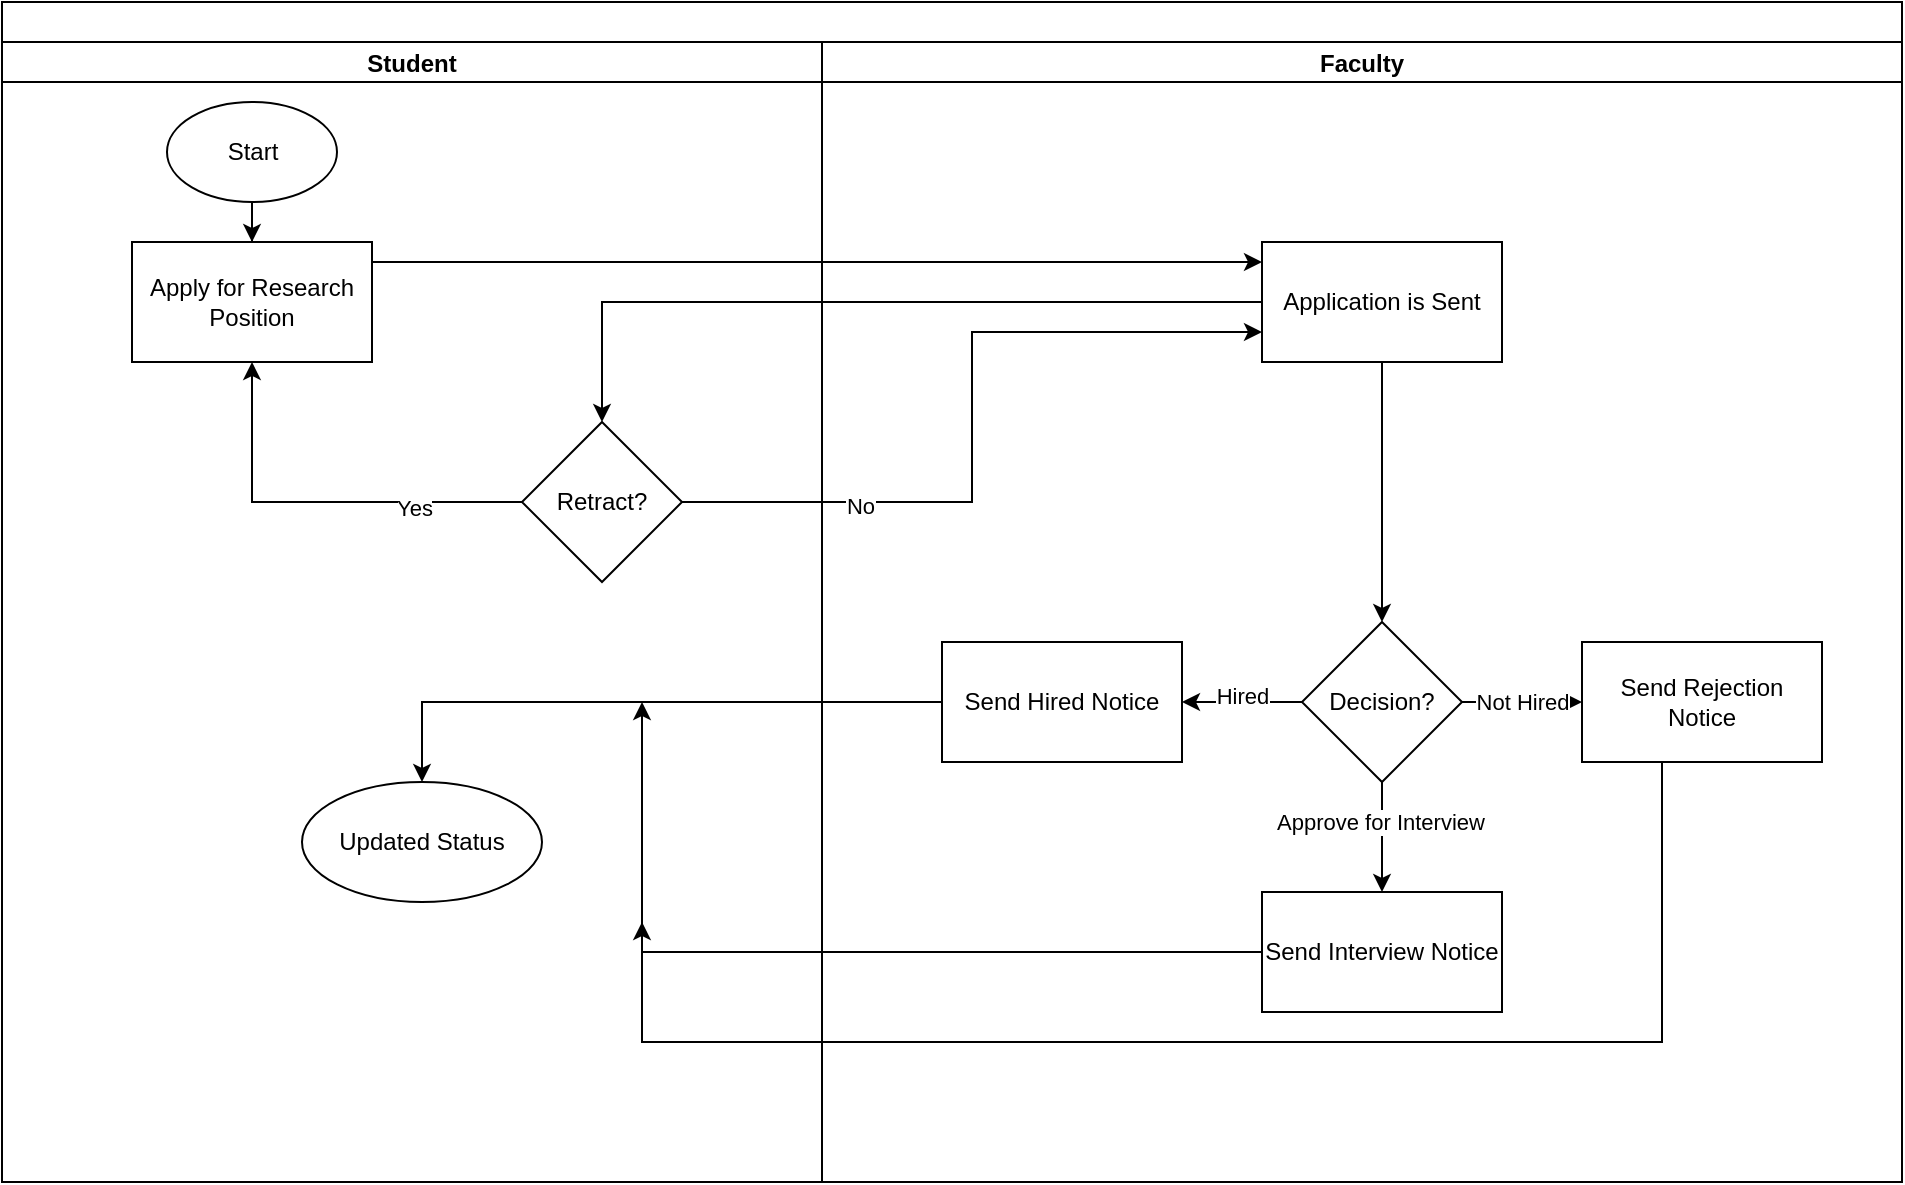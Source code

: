 <mxfile version="15.5.1" type="device"><diagram id="prtHgNgQTEPvFCAcTncT" name="Page-1"><mxGraphModel dx="946" dy="645" grid="1" gridSize="10" guides="1" tooltips="1" connect="1" arrows="1" fold="1" page="1" pageScale="1" pageWidth="827" pageHeight="1169" math="0" shadow="0"><root><mxCell id="0"/><mxCell id="1" parent="0"/><mxCell id="GdsRTOPzBJwyMrLxHMOB-1" value="" style="swimlane;childLayout=stackLayout;resizeParent=1;resizeParentMax=0;startSize=20;" vertex="1" parent="1"><mxGeometry x="140" y="30" width="950" height="590" as="geometry"/></mxCell><mxCell id="GdsRTOPzBJwyMrLxHMOB-11" value="" style="edgeStyle=orthogonalEdgeStyle;rounded=0;orthogonalLoop=1;jettySize=auto;html=1;" edge="1" parent="GdsRTOPzBJwyMrLxHMOB-1" source="GdsRTOPzBJwyMrLxHMOB-8" target="GdsRTOPzBJwyMrLxHMOB-10"><mxGeometry relative="1" as="geometry"><Array as="points"><mxPoint x="440" y="130"/><mxPoint x="440" y="130"/></Array></mxGeometry></mxCell><mxCell id="GdsRTOPzBJwyMrLxHMOB-2" value="Student" style="swimlane;startSize=20;" vertex="1" parent="GdsRTOPzBJwyMrLxHMOB-1"><mxGeometry y="20" width="410" height="570" as="geometry"/></mxCell><mxCell id="GdsRTOPzBJwyMrLxHMOB-9" value="" style="edgeStyle=orthogonalEdgeStyle;rounded=0;orthogonalLoop=1;jettySize=auto;html=1;" edge="1" parent="GdsRTOPzBJwyMrLxHMOB-2" source="GdsRTOPzBJwyMrLxHMOB-7" target="GdsRTOPzBJwyMrLxHMOB-8"><mxGeometry relative="1" as="geometry"/></mxCell><mxCell id="GdsRTOPzBJwyMrLxHMOB-7" value="Start" style="ellipse;whiteSpace=wrap;html=1;" vertex="1" parent="GdsRTOPzBJwyMrLxHMOB-2"><mxGeometry x="82.5" y="30" width="85" height="50" as="geometry"/></mxCell><mxCell id="GdsRTOPzBJwyMrLxHMOB-8" value="Apply for Research Position" style="whiteSpace=wrap;html=1;" vertex="1" parent="GdsRTOPzBJwyMrLxHMOB-2"><mxGeometry x="65" y="100" width="120" height="60" as="geometry"/></mxCell><mxCell id="GdsRTOPzBJwyMrLxHMOB-42" style="edgeStyle=orthogonalEdgeStyle;rounded=0;orthogonalLoop=1;jettySize=auto;html=1;entryX=0.5;entryY=1;entryDx=0;entryDy=0;" edge="1" parent="GdsRTOPzBJwyMrLxHMOB-2" source="GdsRTOPzBJwyMrLxHMOB-39" target="GdsRTOPzBJwyMrLxHMOB-8"><mxGeometry relative="1" as="geometry"/></mxCell><mxCell id="GdsRTOPzBJwyMrLxHMOB-43" value="Yes" style="edgeLabel;html=1;align=center;verticalAlign=middle;resizable=0;points=[];" vertex="1" connectable="0" parent="GdsRTOPzBJwyMrLxHMOB-42"><mxGeometry x="-0.473" y="3" relative="1" as="geometry"><mxPoint as="offset"/></mxGeometry></mxCell><mxCell id="GdsRTOPzBJwyMrLxHMOB-39" value="Retract?" style="rhombus;whiteSpace=wrap;html=1;" vertex="1" parent="GdsRTOPzBJwyMrLxHMOB-2"><mxGeometry x="260" y="190" width="80" height="80" as="geometry"/></mxCell><mxCell id="GdsRTOPzBJwyMrLxHMOB-48" value="Updated Status" style="ellipse;whiteSpace=wrap;html=1;" vertex="1" parent="GdsRTOPzBJwyMrLxHMOB-2"><mxGeometry x="150" y="370" width="120" height="60" as="geometry"/></mxCell><mxCell id="GdsRTOPzBJwyMrLxHMOB-3" value="Faculty" style="swimlane;startSize=20;" vertex="1" parent="GdsRTOPzBJwyMrLxHMOB-1"><mxGeometry x="410" y="20" width="540" height="570" as="geometry"/></mxCell><mxCell id="GdsRTOPzBJwyMrLxHMOB-13" value="" style="edgeStyle=orthogonalEdgeStyle;rounded=0;orthogonalLoop=1;jettySize=auto;html=1;entryX=0.5;entryY=0;entryDx=0;entryDy=0;" edge="1" parent="GdsRTOPzBJwyMrLxHMOB-3" source="GdsRTOPzBJwyMrLxHMOB-10" target="GdsRTOPzBJwyMrLxHMOB-12"><mxGeometry relative="1" as="geometry"><mxPoint x="125" y="270" as="targetPoint"/></mxGeometry></mxCell><mxCell id="GdsRTOPzBJwyMrLxHMOB-10" value="Application is Sent" style="whiteSpace=wrap;html=1;" vertex="1" parent="GdsRTOPzBJwyMrLxHMOB-3"><mxGeometry x="220" y="100" width="120" height="60" as="geometry"/></mxCell><mxCell id="GdsRTOPzBJwyMrLxHMOB-15" value="Not Hired" style="edgeStyle=orthogonalEdgeStyle;rounded=0;orthogonalLoop=1;jettySize=auto;html=1;" edge="1" parent="GdsRTOPzBJwyMrLxHMOB-3" source="GdsRTOPzBJwyMrLxHMOB-12" target="GdsRTOPzBJwyMrLxHMOB-14"><mxGeometry relative="1" as="geometry"/></mxCell><mxCell id="GdsRTOPzBJwyMrLxHMOB-17" value="" style="edgeStyle=orthogonalEdgeStyle;rounded=0;orthogonalLoop=1;jettySize=auto;html=1;" edge="1" parent="GdsRTOPzBJwyMrLxHMOB-3" source="GdsRTOPzBJwyMrLxHMOB-12" target="GdsRTOPzBJwyMrLxHMOB-16"><mxGeometry relative="1" as="geometry"/></mxCell><mxCell id="GdsRTOPzBJwyMrLxHMOB-18" value="Hired" style="edgeLabel;html=1;align=center;verticalAlign=middle;resizable=0;points=[];" vertex="1" connectable="0" parent="GdsRTOPzBJwyMrLxHMOB-17"><mxGeometry y="-3" relative="1" as="geometry"><mxPoint as="offset"/></mxGeometry></mxCell><mxCell id="GdsRTOPzBJwyMrLxHMOB-20" value="" style="edgeStyle=orthogonalEdgeStyle;rounded=0;orthogonalLoop=1;jettySize=auto;html=1;" edge="1" parent="GdsRTOPzBJwyMrLxHMOB-3" source="GdsRTOPzBJwyMrLxHMOB-12" target="GdsRTOPzBJwyMrLxHMOB-19"><mxGeometry relative="1" as="geometry"/></mxCell><mxCell id="GdsRTOPzBJwyMrLxHMOB-21" value="Approve for Interview" style="edgeLabel;html=1;align=center;verticalAlign=middle;resizable=0;points=[];" vertex="1" connectable="0" parent="GdsRTOPzBJwyMrLxHMOB-20"><mxGeometry x="-0.267" y="-1" relative="1" as="geometry"><mxPoint as="offset"/></mxGeometry></mxCell><mxCell id="GdsRTOPzBJwyMrLxHMOB-12" value="Decision?" style="rhombus;whiteSpace=wrap;html=1;" vertex="1" parent="GdsRTOPzBJwyMrLxHMOB-3"><mxGeometry x="240" y="290" width="80" height="80" as="geometry"/></mxCell><mxCell id="GdsRTOPzBJwyMrLxHMOB-14" value="Send Rejection Notice" style="whiteSpace=wrap;html=1;" vertex="1" parent="GdsRTOPzBJwyMrLxHMOB-3"><mxGeometry x="380" y="300" width="120" height="60" as="geometry"/></mxCell><mxCell id="GdsRTOPzBJwyMrLxHMOB-16" value="Send Hired Notice" style="whiteSpace=wrap;html=1;" vertex="1" parent="GdsRTOPzBJwyMrLxHMOB-3"><mxGeometry x="60" y="300" width="120" height="60" as="geometry"/></mxCell><mxCell id="GdsRTOPzBJwyMrLxHMOB-19" value="Send Interview Notice" style="whiteSpace=wrap;html=1;" vertex="1" parent="GdsRTOPzBJwyMrLxHMOB-3"><mxGeometry x="220" y="425" width="120" height="60" as="geometry"/></mxCell><mxCell id="GdsRTOPzBJwyMrLxHMOB-40" value="" style="edgeStyle=orthogonalEdgeStyle;rounded=0;orthogonalLoop=1;jettySize=auto;html=1;" edge="1" parent="GdsRTOPzBJwyMrLxHMOB-1" source="GdsRTOPzBJwyMrLxHMOB-10" target="GdsRTOPzBJwyMrLxHMOB-39"><mxGeometry relative="1" as="geometry"/></mxCell><mxCell id="GdsRTOPzBJwyMrLxHMOB-44" style="edgeStyle=orthogonalEdgeStyle;rounded=0;orthogonalLoop=1;jettySize=auto;html=1;exitX=1;exitY=0.5;exitDx=0;exitDy=0;entryX=0;entryY=0.75;entryDx=0;entryDy=0;" edge="1" parent="GdsRTOPzBJwyMrLxHMOB-1" source="GdsRTOPzBJwyMrLxHMOB-39" target="GdsRTOPzBJwyMrLxHMOB-10"><mxGeometry relative="1" as="geometry"/></mxCell><mxCell id="GdsRTOPzBJwyMrLxHMOB-45" value="No" style="edgeLabel;html=1;align=center;verticalAlign=middle;resizable=0;points=[];" vertex="1" connectable="0" parent="GdsRTOPzBJwyMrLxHMOB-44"><mxGeometry x="-0.527" y="-2" relative="1" as="geometry"><mxPoint as="offset"/></mxGeometry></mxCell><mxCell id="GdsRTOPzBJwyMrLxHMOB-49" value="" style="edgeStyle=orthogonalEdgeStyle;rounded=0;orthogonalLoop=1;jettySize=auto;html=1;" edge="1" parent="GdsRTOPzBJwyMrLxHMOB-1" source="GdsRTOPzBJwyMrLxHMOB-16" target="GdsRTOPzBJwyMrLxHMOB-48"><mxGeometry relative="1" as="geometry"/></mxCell><mxCell id="GdsRTOPzBJwyMrLxHMOB-50" style="edgeStyle=orthogonalEdgeStyle;rounded=0;orthogonalLoop=1;jettySize=auto;html=1;exitX=0;exitY=0.5;exitDx=0;exitDy=0;" edge="1" parent="GdsRTOPzBJwyMrLxHMOB-1" source="GdsRTOPzBJwyMrLxHMOB-19"><mxGeometry relative="1" as="geometry"><mxPoint x="320" y="350" as="targetPoint"/><Array as="points"><mxPoint x="320" y="475"/></Array></mxGeometry></mxCell><mxCell id="GdsRTOPzBJwyMrLxHMOB-52" style="edgeStyle=orthogonalEdgeStyle;rounded=0;orthogonalLoop=1;jettySize=auto;html=1;exitX=0.5;exitY=1;exitDx=0;exitDy=0;" edge="1" parent="1" source="GdsRTOPzBJwyMrLxHMOB-14"><mxGeometry relative="1" as="geometry"><mxPoint x="460" y="490" as="targetPoint"/><Array as="points"><mxPoint x="970" y="550"/><mxPoint x="460" y="550"/></Array></mxGeometry></mxCell></root></mxGraphModel></diagram></mxfile>